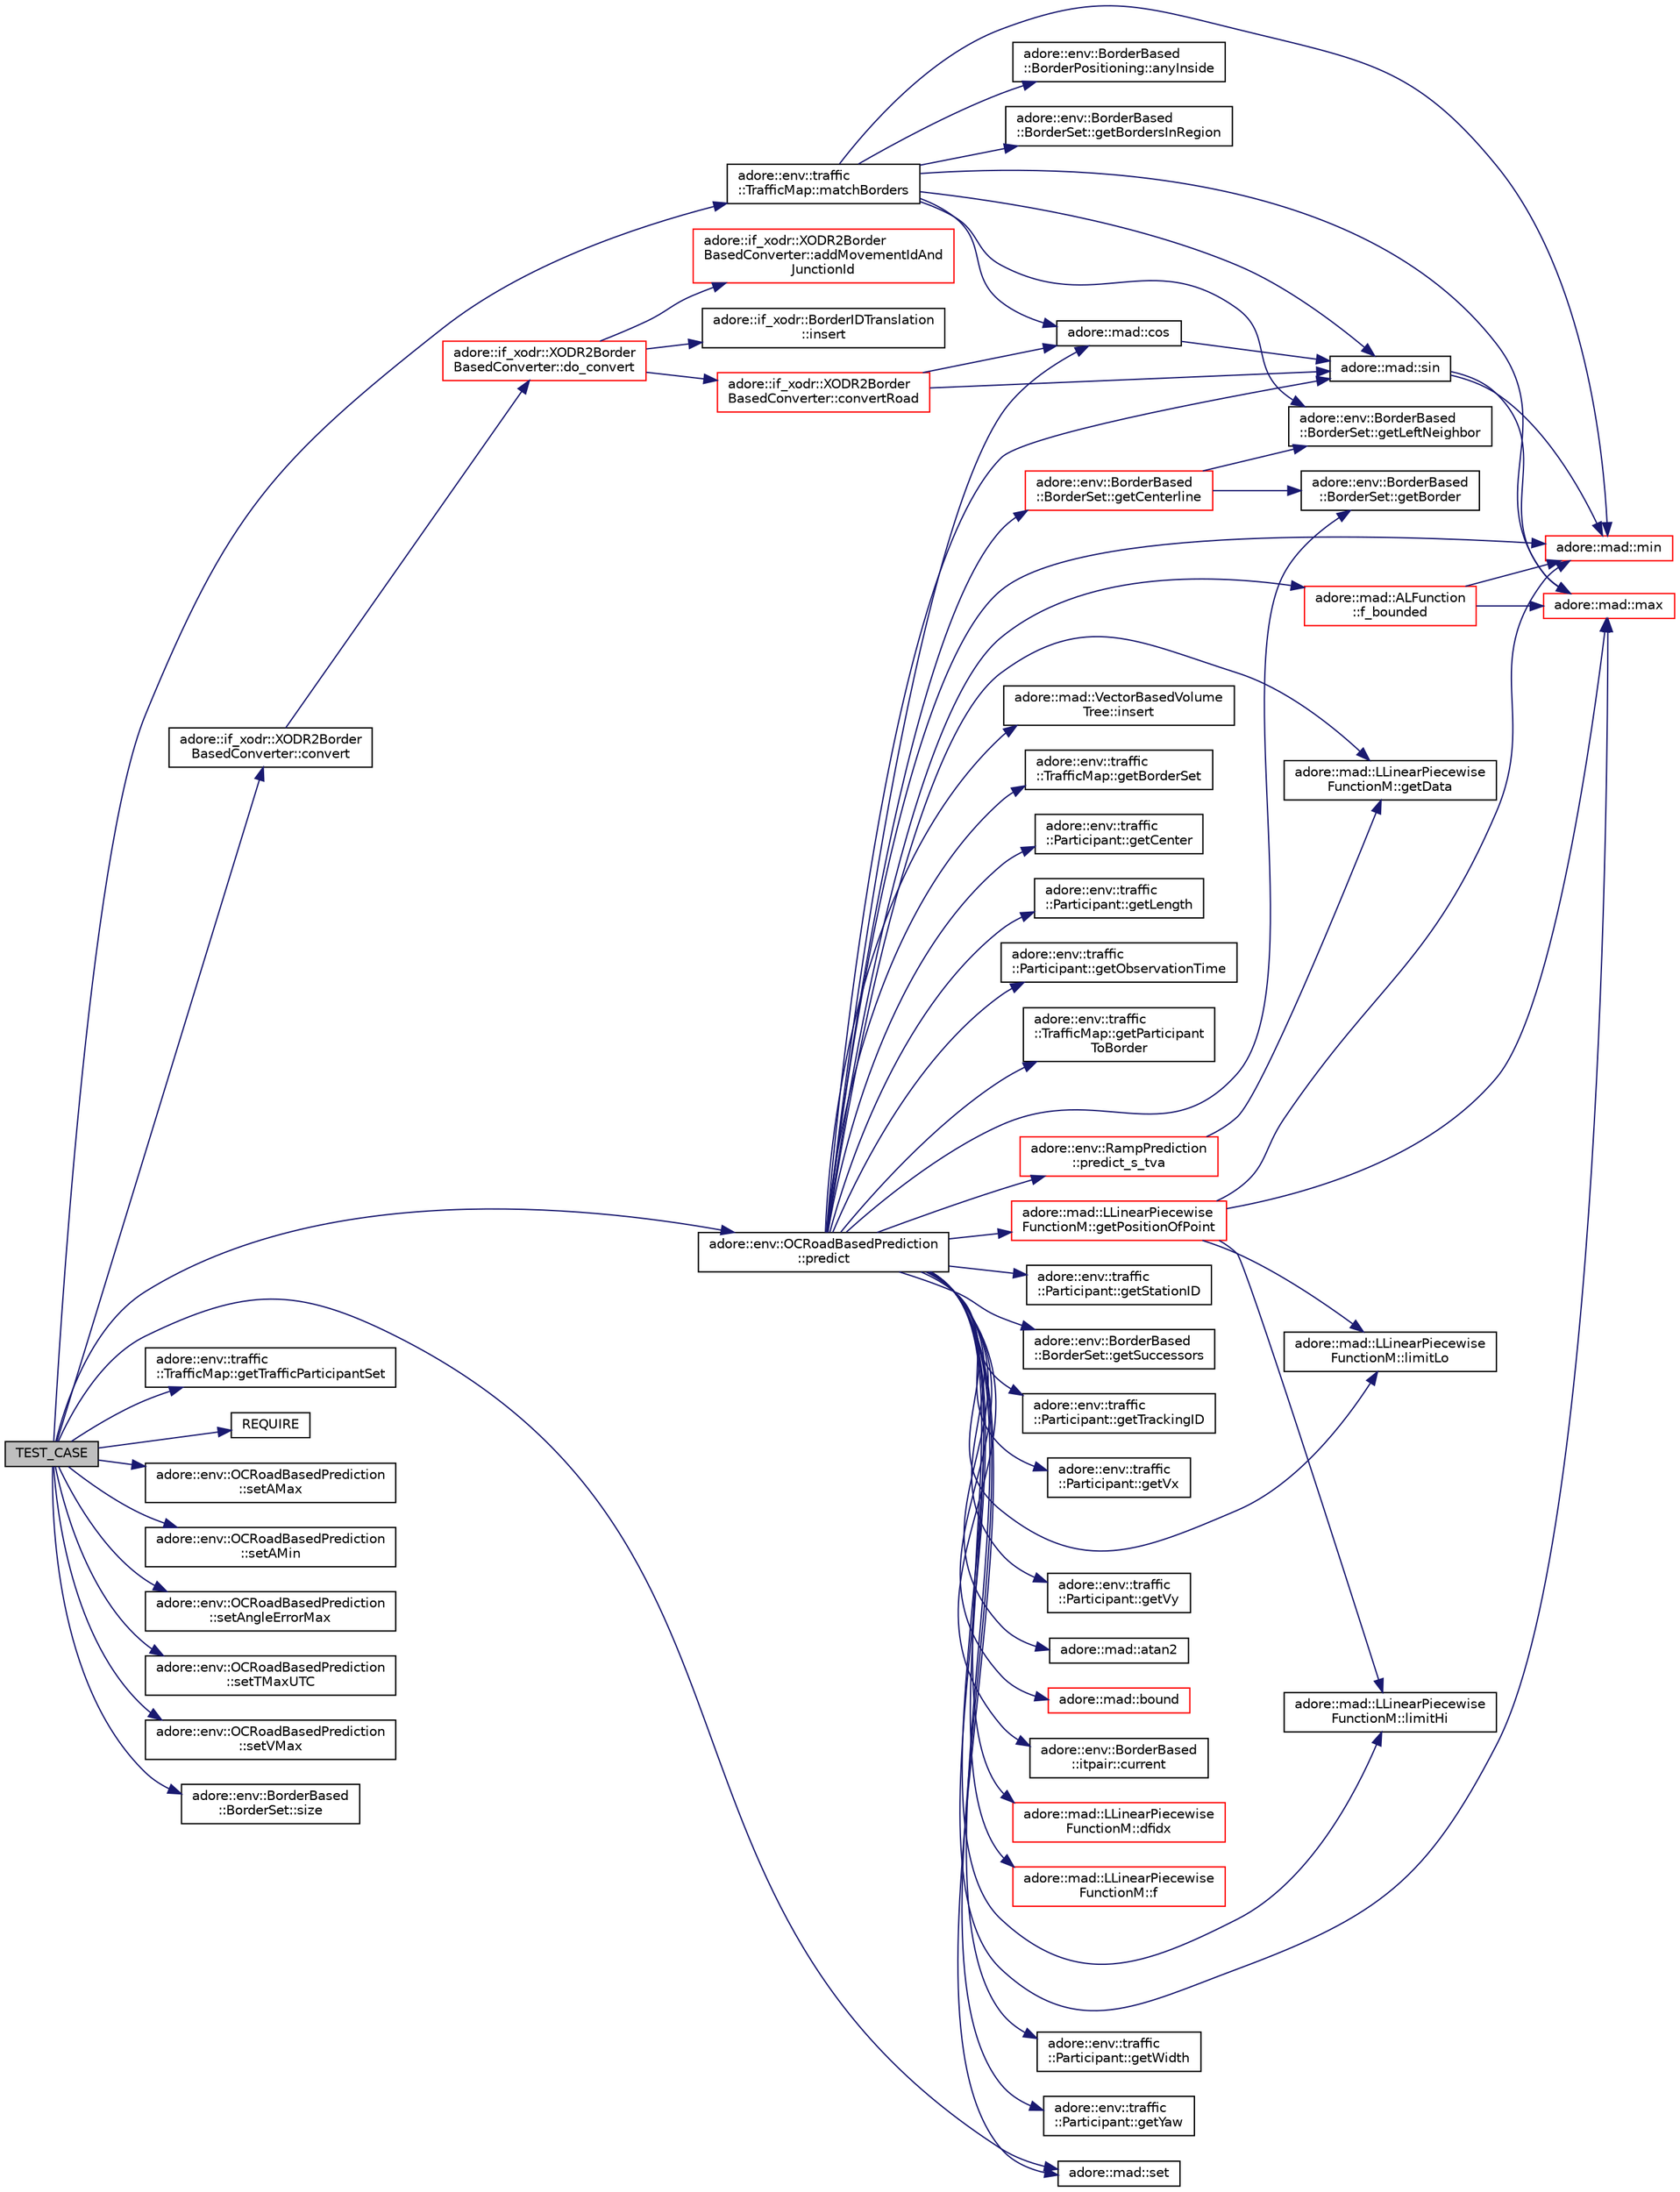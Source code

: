 digraph "TEST_CASE"
{
 // LATEX_PDF_SIZE
  edge [fontname="Helvetica",fontsize="10",labelfontname="Helvetica",labelfontsize="10"];
  node [fontname="Helvetica",fontsize="10",shape=record];
  rankdir="LR";
  Node1 [label="TEST_CASE",height=0.2,width=0.4,color="black", fillcolor="grey75", style="filled", fontcolor="black",tooltip=" "];
  Node1 -> Node2 [color="midnightblue",fontsize="10",style="solid",fontname="Helvetica"];
  Node2 [label="adore::if_xodr::XODR2Border\lBasedConverter::convert",height=0.2,width=0.4,color="black", fillcolor="white", style="filled",URL="$classadore_1_1if__xodr_1_1XODR2BorderBasedConverter.html#afb43456b1cc2ee1c30ca4f5a8278f1ba",tooltip="full conversion of OpenDRIVE map to object representations"];
  Node2 -> Node3 [color="midnightblue",fontsize="10",style="solid",fontname="Helvetica"];
  Node3 [label="adore::if_xodr::XODR2Border\lBasedConverter::do_convert",height=0.2,width=0.4,color="red", fillcolor="white", style="filled",URL="$classadore_1_1if__xodr_1_1XODR2BorderBasedConverter.html#a6ca6d0c42c07f37d316e7003676fb297",tooltip="Fills data sets of BorderBased map data representation with data from openDrive xml file."];
  Node3 -> Node4 [color="midnightblue",fontsize="10",style="solid",fontname="Helvetica"];
  Node4 [label="adore::if_xodr::XODR2Border\lBasedConverter::addMovementIdAnd\lJunctionId",height=0.2,width=0.4,color="red", fillcolor="white", style="filled",URL="$classadore_1_1if__xodr_1_1XODR2BorderBasedConverter.html#ae80a52c9376f7e5942d11506170ab3e8",tooltip="determine controller and junction id of traffic lights"];
  Node3 -> Node9 [color="midnightblue",fontsize="10",style="solid",fontname="Helvetica"];
  Node9 [label="adore::if_xodr::XODR2Border\lBasedConverter::convertRoad",height=0.2,width=0.4,color="red", fillcolor="white", style="filled",URL="$classadore_1_1if__xodr_1_1XODR2BorderBasedConverter.html#a7f2969e95bacb9b0e03d244d4f57ac89",tooltip="convert road geometry to borders and also extract traffic control devices and stop lines"];
  Node9 -> Node29 [color="midnightblue",fontsize="10",style="solid",fontname="Helvetica"];
  Node29 [label="adore::mad::cos",height=0.2,width=0.4,color="black", fillcolor="white", style="filled",URL="$namespaceadore_1_1mad.html#a70b9fe3efbb34c0f9621147e3456bfa8",tooltip=" "];
  Node29 -> Node30 [color="midnightblue",fontsize="10",style="solid",fontname="Helvetica"];
  Node30 [label="adore::mad::sin",height=0.2,width=0.4,color="black", fillcolor="white", style="filled",URL="$namespaceadore_1_1mad.html#acec540f9bf9b6eb0e027d332d3fe5577",tooltip=" "];
  Node30 -> Node17 [color="midnightblue",fontsize="10",style="solid",fontname="Helvetica"];
  Node17 [label="adore::mad::max",height=0.2,width=0.4,color="red", fillcolor="white", style="filled",URL="$namespaceadore_1_1mad.html#adea062854ef0b105a3fdca8cf2aca945",tooltip=" "];
  Node30 -> Node15 [color="midnightblue",fontsize="10",style="solid",fontname="Helvetica"];
  Node15 [label="adore::mad::min",height=0.2,width=0.4,color="red", fillcolor="white", style="filled",URL="$namespaceadore_1_1mad.html#ab58ecb752f9bbfe27832e0a2c0e22c2b",tooltip=" "];
  Node9 -> Node30 [color="midnightblue",fontsize="10",style="solid",fontname="Helvetica"];
  Node3 -> Node78 [color="midnightblue",fontsize="10",style="solid",fontname="Helvetica"];
  Node78 [label="adore::if_xodr::BorderIDTranslation\l::insert",height=0.2,width=0.4,color="black", fillcolor="white", style="filled",URL="$classadore_1_1if__xodr_1_1BorderIDTranslation.html#a94bd6f3b65b57ad15ed1a3e8898c13da",tooltip=" "];
  Node1 -> Node92 [color="midnightblue",fontsize="10",style="solid",fontname="Helvetica"];
  Node92 [label="adore::env::traffic\l::TrafficMap::getTrafficParticipantSet",height=0.2,width=0.4,color="black", fillcolor="white", style="filled",URL="$classadore_1_1env_1_1traffic_1_1TrafficMap.html#a694fafff56d37ca4c48e9f7e989cab3b",tooltip="Get the set of traffic participants."];
  Node1 -> Node93 [color="midnightblue",fontsize="10",style="solid",fontname="Helvetica"];
  Node93 [label="adore::env::traffic\l::TrafficMap::matchBorders",height=0.2,width=0.4,color="black", fillcolor="white", style="filled",URL="$classadore_1_1env_1_1traffic_1_1TrafficMap.html#aa5210545ab067b99b8f97d3500bc9e61",tooltip="Match traffic to borders."];
  Node93 -> Node94 [color="midnightblue",fontsize="10",style="solid",fontname="Helvetica"];
  Node94 [label="adore::env::BorderBased\l::BorderPositioning::anyInside",height=0.2,width=0.4,color="black", fillcolor="white", style="filled",URL="$classadore_1_1env_1_1BorderBased_1_1BorderPositioning.html#aea8cf3c0dbc78e921a32c32aec03a296",tooltip=" "];
  Node93 -> Node29 [color="midnightblue",fontsize="10",style="solid",fontname="Helvetica"];
  Node93 -> Node95 [color="midnightblue",fontsize="10",style="solid",fontname="Helvetica"];
  Node95 [label="adore::env::BorderBased\l::BorderSet::getBordersInRegion",height=0.2,width=0.4,color="black", fillcolor="white", style="filled",URL="$classadore_1_1env_1_1BorderBased_1_1BorderSet.html#a5b9a10acc8d477c1d27d5b39fb1f99f3",tooltip="get all borders in this within region"];
  Node93 -> Node96 [color="midnightblue",fontsize="10",style="solid",fontname="Helvetica"];
  Node96 [label="adore::env::BorderBased\l::BorderSet::getLeftNeighbor",height=0.2,width=0.4,color="black", fillcolor="white", style="filled",URL="$classadore_1_1env_1_1BorderBased_1_1BorderSet.html#a8af807fde181a20de55594592d752adc",tooltip="Get left neighbor of a border."];
  Node93 -> Node17 [color="midnightblue",fontsize="10",style="solid",fontname="Helvetica"];
  Node93 -> Node15 [color="midnightblue",fontsize="10",style="solid",fontname="Helvetica"];
  Node93 -> Node30 [color="midnightblue",fontsize="10",style="solid",fontname="Helvetica"];
  Node1 -> Node97 [color="midnightblue",fontsize="10",style="solid",fontname="Helvetica"];
  Node97 [label="adore::env::OCRoadBasedPrediction\l::predict",height=0.2,width=0.4,color="black", fillcolor="white", style="filled",URL="$classadore_1_1env_1_1OCRoadBasedPrediction.html#af6fda5b2a78669c5e19e222348665713",tooltip=" "];
  Node97 -> Node98 [color="midnightblue",fontsize="10",style="solid",fontname="Helvetica"];
  Node98 [label="adore::mad::atan2",height=0.2,width=0.4,color="black", fillcolor="white", style="filled",URL="$namespaceadore_1_1mad.html#a37d645f2d2b0aa8f1c7015ba4e502617",tooltip=" "];
  Node97 -> Node27 [color="midnightblue",fontsize="10",style="solid",fontname="Helvetica"];
  Node27 [label="adore::mad::bound",height=0.2,width=0.4,color="red", fillcolor="white", style="filled",URL="$namespaceadore_1_1mad.html#a927f4883d4edcec4dcfd9bb1f09d4f62",tooltip=" "];
  Node97 -> Node29 [color="midnightblue",fontsize="10",style="solid",fontname="Helvetica"];
  Node97 -> Node99 [color="midnightblue",fontsize="10",style="solid",fontname="Helvetica"];
  Node99 [label="adore::env::BorderBased\l::itpair::current",height=0.2,width=0.4,color="black", fillcolor="white", style="filled",URL="$structadore_1_1env_1_1BorderBased_1_1itpair.html#a3746f6e3a03399eecb397f897f007562",tooltip=" "];
  Node97 -> Node100 [color="midnightblue",fontsize="10",style="solid",fontname="Helvetica"];
  Node100 [label="adore::mad::LLinearPiecewise\lFunctionM::dfidx",height=0.2,width=0.4,color="red", fillcolor="white", style="filled",URL="$classadore_1_1mad_1_1LLinearPiecewiseFunctionM.html#a79ddff693ffc1b6fe2b72c6b025fa72f",tooltip=" "];
  Node97 -> Node101 [color="midnightblue",fontsize="10",style="solid",fontname="Helvetica"];
  Node101 [label="adore::mad::LLinearPiecewise\lFunctionM::f",height=0.2,width=0.4,color="red", fillcolor="white", style="filled",URL="$classadore_1_1mad_1_1LLinearPiecewiseFunctionM.html#a0ec611759526365bf49ca6f8781f0262",tooltip=" "];
  Node97 -> Node102 [color="midnightblue",fontsize="10",style="solid",fontname="Helvetica"];
  Node102 [label="adore::mad::ALFunction\l::f_bounded",height=0.2,width=0.4,color="red", fillcolor="white", style="filled",URL="$classadore_1_1mad_1_1ALFunction.html#a1a74a658d3d966c988475c3db8a3ab9f",tooltip=" "];
  Node102 -> Node17 [color="midnightblue",fontsize="10",style="solid",fontname="Helvetica"];
  Node102 -> Node15 [color="midnightblue",fontsize="10",style="solid",fontname="Helvetica"];
  Node97 -> Node104 [color="midnightblue",fontsize="10",style="solid",fontname="Helvetica"];
  Node104 [label="adore::env::BorderBased\l::BorderSet::getBorder",height=0.2,width=0.4,color="black", fillcolor="white", style="filled",URL="$classadore_1_1env_1_1BorderBased_1_1BorderSet.html#a69802bccdc7cf3fa598283509808edc2",tooltip="retrieve a border by ID"];
  Node97 -> Node105 [color="midnightblue",fontsize="10",style="solid",fontname="Helvetica"];
  Node105 [label="adore::env::traffic\l::TrafficMap::getBorderSet",height=0.2,width=0.4,color="black", fillcolor="white", style="filled",URL="$classadore_1_1env_1_1traffic_1_1TrafficMap.html#a1b0b7cb4e4a63cc00f654c7fde40183e",tooltip="Get the border set."];
  Node97 -> Node106 [color="midnightblue",fontsize="10",style="solid",fontname="Helvetica"];
  Node106 [label="adore::env::traffic\l::Participant::getCenter",height=0.2,width=0.4,color="black", fillcolor="white", style="filled",URL="$structadore_1_1env_1_1traffic_1_1Participant.html#a526bf66d7f2d70c5efe0be4cc9b6997a",tooltip=" "];
  Node97 -> Node107 [color="midnightblue",fontsize="10",style="solid",fontname="Helvetica"];
  Node107 [label="adore::env::BorderBased\l::BorderSet::getCenterline",height=0.2,width=0.4,color="red", fillcolor="white", style="filled",URL="$classadore_1_1env_1_1BorderBased_1_1BorderSet.html#a3874dcfb835640af45d3e95cb530826b",tooltip="get the linear piecewise description of the centerline:"];
  Node107 -> Node104 [color="midnightblue",fontsize="10",style="solid",fontname="Helvetica"];
  Node107 -> Node96 [color="midnightblue",fontsize="10",style="solid",fontname="Helvetica"];
  Node97 -> Node63 [color="midnightblue",fontsize="10",style="solid",fontname="Helvetica"];
  Node63 [label="adore::mad::LLinearPiecewise\lFunctionM::getData",height=0.2,width=0.4,color="black", fillcolor="white", style="filled",URL="$classadore_1_1mad_1_1LLinearPiecewiseFunctionM.html#aa94d90c8643e2d6792f8594f3d666503",tooltip=" "];
  Node97 -> Node109 [color="midnightblue",fontsize="10",style="solid",fontname="Helvetica"];
  Node109 [label="adore::env::traffic\l::Participant::getLength",height=0.2,width=0.4,color="black", fillcolor="white", style="filled",URL="$structadore_1_1env_1_1traffic_1_1Participant.html#a00840fc24747e99ebb7c6b6071290379",tooltip=" "];
  Node97 -> Node110 [color="midnightblue",fontsize="10",style="solid",fontname="Helvetica"];
  Node110 [label="adore::env::traffic\l::Participant::getObservationTime",height=0.2,width=0.4,color="black", fillcolor="white", style="filled",URL="$structadore_1_1env_1_1traffic_1_1Participant.html#a30921e90518b0a7c56b13de4f719eb2a",tooltip=" "];
  Node97 -> Node111 [color="midnightblue",fontsize="10",style="solid",fontname="Helvetica"];
  Node111 [label="adore::env::traffic\l::TrafficMap::getParticipant\lToBorder",height=0.2,width=0.4,color="black", fillcolor="white", style="filled",URL="$classadore_1_1env_1_1traffic_1_1TrafficMap.html#a90d698fee1eaf30c46b8a13e5e2928c3",tooltip="Get the participant to border map."];
  Node97 -> Node112 [color="midnightblue",fontsize="10",style="solid",fontname="Helvetica"];
  Node112 [label="adore::mad::LLinearPiecewise\lFunctionM::getPositionOfPoint",height=0.2,width=0.4,color="red", fillcolor="white", style="filled",URL="$classadore_1_1mad_1_1LLinearPiecewiseFunctionM.html#a05baa0e07f73c846b645ab17f022e88b",tooltip=" "];
  Node112 -> Node13 [color="midnightblue",fontsize="10",style="solid",fontname="Helvetica"];
  Node13 [label="adore::mad::LLinearPiecewise\lFunctionM::limitHi",height=0.2,width=0.4,color="black", fillcolor="white", style="filled",URL="$classadore_1_1mad_1_1LLinearPiecewiseFunctionM.html#aaa496b8ceb3ed505f6450225c46a077a",tooltip=" "];
  Node112 -> Node14 [color="midnightblue",fontsize="10",style="solid",fontname="Helvetica"];
  Node14 [label="adore::mad::LLinearPiecewise\lFunctionM::limitLo",height=0.2,width=0.4,color="black", fillcolor="white", style="filled",URL="$classadore_1_1mad_1_1LLinearPiecewiseFunctionM.html#a682841e9bc82a0653745dce6f908bfa6",tooltip=" "];
  Node112 -> Node17 [color="midnightblue",fontsize="10",style="solid",fontname="Helvetica"];
  Node112 -> Node15 [color="midnightblue",fontsize="10",style="solid",fontname="Helvetica"];
  Node97 -> Node114 [color="midnightblue",fontsize="10",style="solid",fontname="Helvetica"];
  Node114 [label="adore::env::traffic\l::Participant::getStationID",height=0.2,width=0.4,color="black", fillcolor="white", style="filled",URL="$structadore_1_1env_1_1traffic_1_1Participant.html#a6e289a0907c5fcf76d1811dca69122ca",tooltip=" "];
  Node97 -> Node115 [color="midnightblue",fontsize="10",style="solid",fontname="Helvetica"];
  Node115 [label="adore::env::BorderBased\l::BorderSet::getSuccessors",height=0.2,width=0.4,color="black", fillcolor="white", style="filled",URL="$classadore_1_1env_1_1BorderBased_1_1BorderSet.html#a4a75adfc507696182edc2514b86f5d24",tooltip="get an interator pair for all borders which follow after b"];
  Node97 -> Node116 [color="midnightblue",fontsize="10",style="solid",fontname="Helvetica"];
  Node116 [label="adore::env::traffic\l::Participant::getTrackingID",height=0.2,width=0.4,color="black", fillcolor="white", style="filled",URL="$structadore_1_1env_1_1traffic_1_1Participant.html#a08e1456e90521918c25d894f8b59f4fb",tooltip=" "];
  Node97 -> Node117 [color="midnightblue",fontsize="10",style="solid",fontname="Helvetica"];
  Node117 [label="adore::env::traffic\l::Participant::getVx",height=0.2,width=0.4,color="black", fillcolor="white", style="filled",URL="$structadore_1_1env_1_1traffic_1_1Participant.html#ae5cbd6230f3cce7707dcd12c59a5bf05",tooltip=" "];
  Node97 -> Node118 [color="midnightblue",fontsize="10",style="solid",fontname="Helvetica"];
  Node118 [label="adore::env::traffic\l::Participant::getVy",height=0.2,width=0.4,color="black", fillcolor="white", style="filled",URL="$structadore_1_1env_1_1traffic_1_1Participant.html#ab48a172230b35003fbb799c3f77f749d",tooltip=" "];
  Node97 -> Node119 [color="midnightblue",fontsize="10",style="solid",fontname="Helvetica"];
  Node119 [label="adore::env::traffic\l::Participant::getWidth",height=0.2,width=0.4,color="black", fillcolor="white", style="filled",URL="$structadore_1_1env_1_1traffic_1_1Participant.html#aa30abdebb7b9d862c495677381c29705",tooltip=" "];
  Node97 -> Node120 [color="midnightblue",fontsize="10",style="solid",fontname="Helvetica"];
  Node120 [label="adore::env::traffic\l::Participant::getYaw",height=0.2,width=0.4,color="black", fillcolor="white", style="filled",URL="$structadore_1_1env_1_1traffic_1_1Participant.html#a60e89a49e3a68a39d3301b0163c86330",tooltip=" "];
  Node97 -> Node121 [color="midnightblue",fontsize="10",style="solid",fontname="Helvetica"];
  Node121 [label="adore::mad::VectorBasedVolume\lTree::insert",height=0.2,width=0.4,color="black", fillcolor="white", style="filled",URL="$classadore_1_1mad_1_1VectorBasedVolumeTree.html#a5ebf1048f4ec25eb20684b2b9d8e6fe1",tooltip=" "];
  Node97 -> Node13 [color="midnightblue",fontsize="10",style="solid",fontname="Helvetica"];
  Node97 -> Node14 [color="midnightblue",fontsize="10",style="solid",fontname="Helvetica"];
  Node97 -> Node17 [color="midnightblue",fontsize="10",style="solid",fontname="Helvetica"];
  Node97 -> Node15 [color="midnightblue",fontsize="10",style="solid",fontname="Helvetica"];
  Node97 -> Node122 [color="midnightblue",fontsize="10",style="solid",fontname="Helvetica"];
  Node122 [label="adore::env::RampPrediction\l::predict_s_tva",height=0.2,width=0.4,color="red", fillcolor="white", style="filled",URL="$classadore_1_1env_1_1RampPrediction.html#ac516ce22855d95cb4057eb806d82fb28",tooltip=" "];
  Node122 -> Node63 [color="midnightblue",fontsize="10",style="solid",fontname="Helvetica"];
  Node97 -> Node124 [color="midnightblue",fontsize="10",style="solid",fontname="Helvetica"];
  Node124 [label="adore::mad::set",height=0.2,width=0.4,color="black", fillcolor="white", style="filled",URL="$namespaceadore_1_1mad.html#ac5aeccec5e3cf50a2bc9492d95a49779",tooltip=" "];
  Node97 -> Node30 [color="midnightblue",fontsize="10",style="solid",fontname="Helvetica"];
  Node1 -> Node125 [color="midnightblue",fontsize="10",style="solid",fontname="Helvetica"];
  Node125 [label="REQUIRE",height=0.2,width=0.4,color="black", fillcolor="white", style="filled",URL="$test__lpiecewiseconst_8cpp.html#a896996220e0b1a182667751c424e1bd9",tooltip=" "];
  Node1 -> Node124 [color="midnightblue",fontsize="10",style="solid",fontname="Helvetica"];
  Node1 -> Node126 [color="midnightblue",fontsize="10",style="solid",fontname="Helvetica"];
  Node126 [label="adore::env::OCRoadBasedPrediction\l::setAMax",height=0.2,width=0.4,color="black", fillcolor="white", style="filled",URL="$classadore_1_1env_1_1OCRoadBasedPrediction.html#a2ca68b20b0446212d01ea4baf54cbbfe",tooltip=" "];
  Node1 -> Node127 [color="midnightblue",fontsize="10",style="solid",fontname="Helvetica"];
  Node127 [label="adore::env::OCRoadBasedPrediction\l::setAMin",height=0.2,width=0.4,color="black", fillcolor="white", style="filled",URL="$classadore_1_1env_1_1OCRoadBasedPrediction.html#a4fbb48814b2d863fcc6b0fe38c550856",tooltip=" "];
  Node1 -> Node128 [color="midnightblue",fontsize="10",style="solid",fontname="Helvetica"];
  Node128 [label="adore::env::OCRoadBasedPrediction\l::setAngleErrorMax",height=0.2,width=0.4,color="black", fillcolor="white", style="filled",URL="$classadore_1_1env_1_1OCRoadBasedPrediction.html#a0cc44e2f2b74edfaefd083bdc11c4643",tooltip=" "];
  Node1 -> Node129 [color="midnightblue",fontsize="10",style="solid",fontname="Helvetica"];
  Node129 [label="adore::env::OCRoadBasedPrediction\l::setTMaxUTC",height=0.2,width=0.4,color="black", fillcolor="white", style="filled",URL="$classadore_1_1env_1_1OCRoadBasedPrediction.html#ac82c765e48a5f5225f700f47a8b549bf",tooltip=" "];
  Node1 -> Node130 [color="midnightblue",fontsize="10",style="solid",fontname="Helvetica"];
  Node130 [label="adore::env::OCRoadBasedPrediction\l::setVMax",height=0.2,width=0.4,color="black", fillcolor="white", style="filled",URL="$classadore_1_1env_1_1OCRoadBasedPrediction.html#a295bd4ac735a93a9615b1eef335d0134",tooltip=" "];
  Node1 -> Node131 [color="midnightblue",fontsize="10",style="solid",fontname="Helvetica"];
  Node131 [label="adore::env::BorderBased\l::BorderSet::size",height=0.2,width=0.4,color="black", fillcolor="white", style="filled",URL="$classadore_1_1env_1_1BorderBased_1_1BorderSet.html#aaab8f67e5d8b624225085c44bbd58655",tooltip="number of borders in this"];
}
